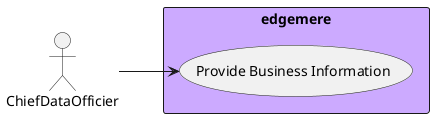@startuml

left to right direction


Actor "ChiefDataOfficier" as ChiefDataOfficier


rectangle "edgemere" as edgemere #ccaaff {
        usecase "Provide Business Information" as ProvideBusinessInformation
    ChiefDataOfficier --> ProvideBusinessInformation

}


@enduml

